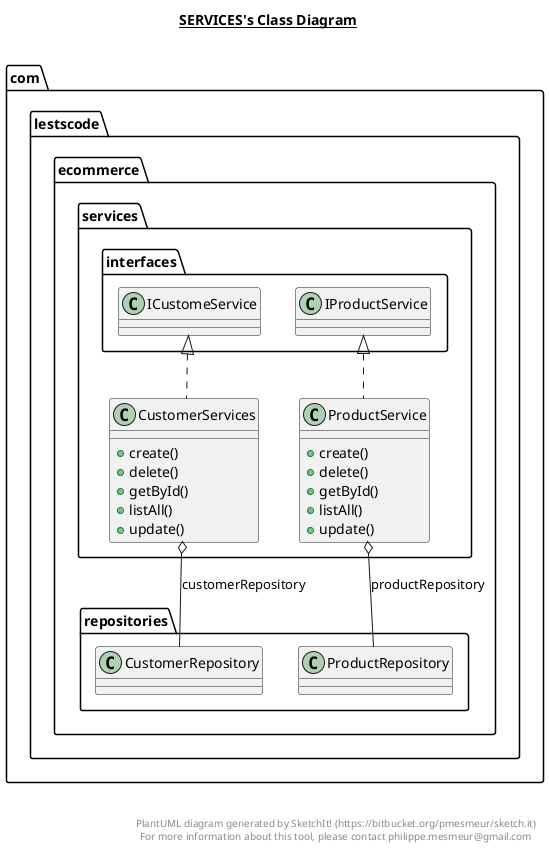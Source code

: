 @startuml

title __SERVICES's Class Diagram__\n

  namespace com.lestscode.ecommerce {
    namespace services {
      class com.lestscode.ecommerce.services.CustomerServices {
          + create()
          + delete()
          + getById()
          + listAll()
          + update()
      }
    }
  }
  

  namespace com.lestscode.ecommerce {
    namespace services {
      class com.lestscode.ecommerce.services.ProductService {
          + create()
          + delete()
          + getById()
          + listAll()
          + update()
      }
    }
  }
  

  com.lestscode.ecommerce.services.CustomerServices .up.|> com.lestscode.ecommerce.services.interfaces.ICustomeService
  com.lestscode.ecommerce.services.CustomerServices o-- com.lestscode.ecommerce.repositories.CustomerRepository : customerRepository
  com.lestscode.ecommerce.services.ProductService .up.|> com.lestscode.ecommerce.services.interfaces.IProductService
  com.lestscode.ecommerce.services.ProductService o-- com.lestscode.ecommerce.repositories.ProductRepository : productRepository


right footer


PlantUML diagram generated by SketchIt! (https://bitbucket.org/pmesmeur/sketch.it)
For more information about this tool, please contact philippe.mesmeur@gmail.com
endfooter

@enduml
